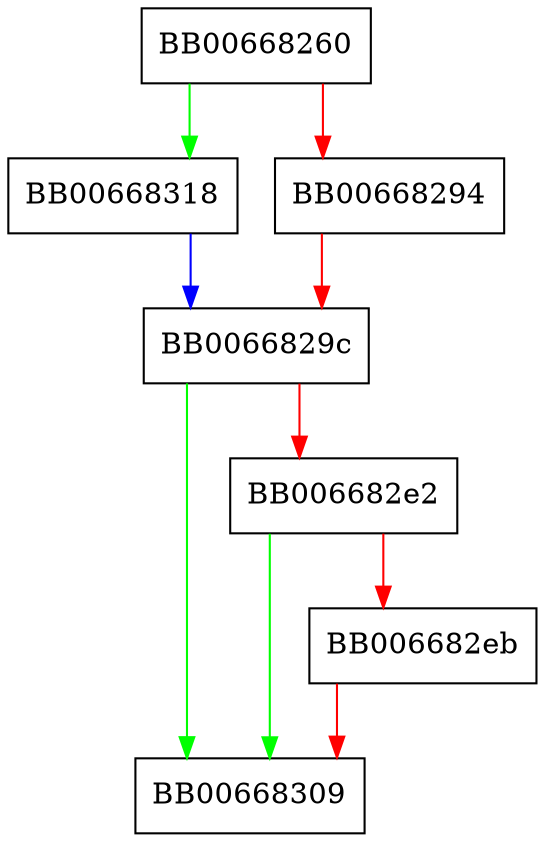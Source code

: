 digraph i2r_pci {
  node [shape="box"];
  graph [splines=ortho];
  BB00668260 -> BB00668318 [color="green"];
  BB00668260 -> BB00668294 [color="red"];
  BB00668294 -> BB0066829c [color="red"];
  BB0066829c -> BB00668309 [color="green"];
  BB0066829c -> BB006682e2 [color="red"];
  BB006682e2 -> BB00668309 [color="green"];
  BB006682e2 -> BB006682eb [color="red"];
  BB006682eb -> BB00668309 [color="red"];
  BB00668318 -> BB0066829c [color="blue"];
}